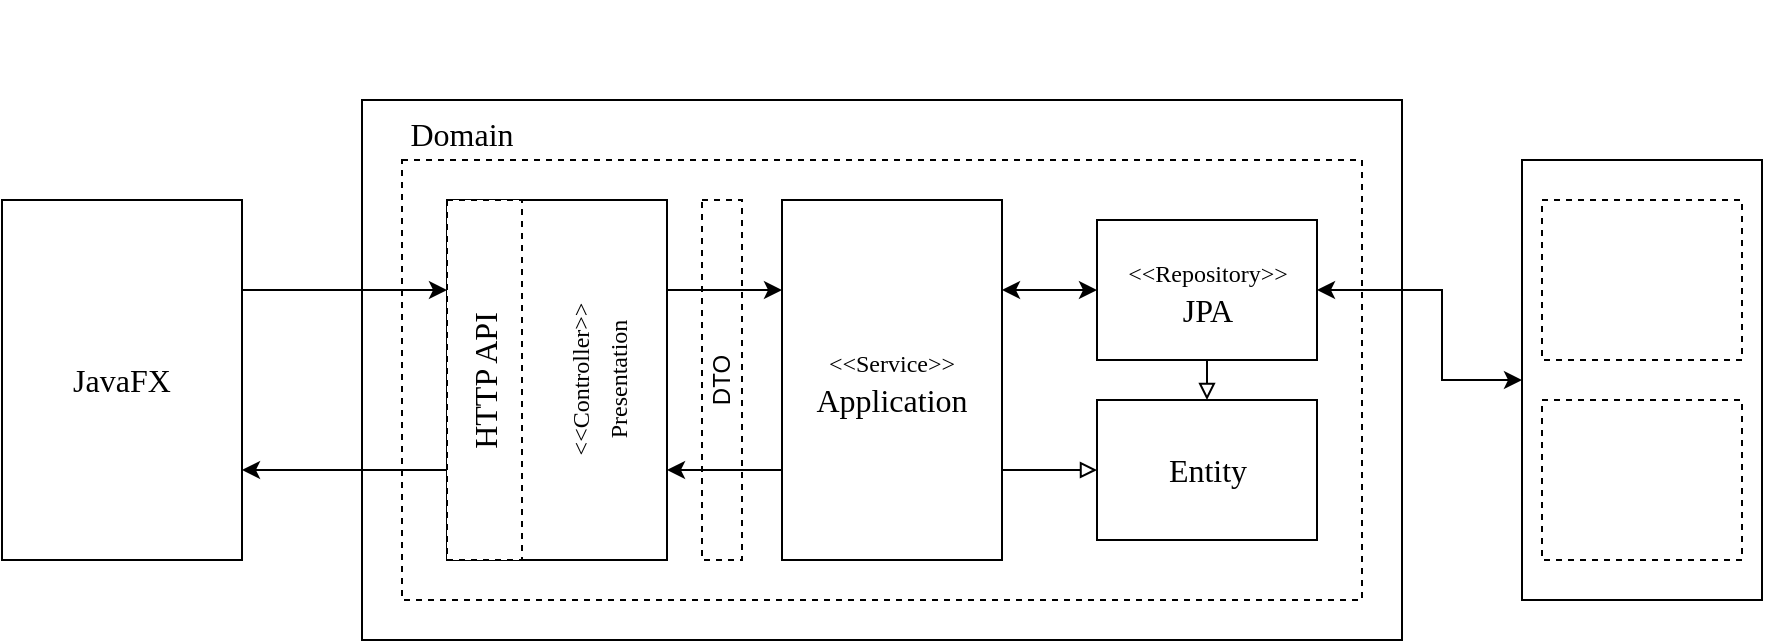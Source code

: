 <mxfile version="14.6.10" type="device"><diagram id="KZFCD3VMA0zW0s_fwpha" name="Page-1"><mxGraphModel dx="1422" dy="674" grid="1" gridSize="10" guides="1" tooltips="1" connect="1" arrows="1" fold="1" page="1" pageScale="1" pageWidth="850" pageHeight="1100" math="0" shadow="0"><root><mxCell id="0"/><mxCell id="1" parent="0"/><mxCell id="MZke3M45A8VyNjGQ3WcQ-5" value="" style="rounded=0;whiteSpace=wrap;html=1;" parent="1" vertex="1"><mxGeometry x="200" y="80" width="520" height="270" as="geometry"/></mxCell><mxCell id="MZke3M45A8VyNjGQ3WcQ-49" value="" style="rounded=0;whiteSpace=wrap;html=1;dashed=1;fontFamily=Noto Sans KR;fontSource=https%3A%2F%2Ffonts.googleapis.com%2Fcss%3Ffamily%3DNoto%2BSans%2BKR;fontSize=14;" parent="1" vertex="1"><mxGeometry x="220" y="110" width="480" height="220" as="geometry"/></mxCell><mxCell id="MZke3M45A8VyNjGQ3WcQ-9" value="" style="rounded=0;whiteSpace=wrap;html=1;" parent="1" vertex="1"><mxGeometry x="780" y="110" width="120" height="220" as="geometry"/></mxCell><mxCell id="MZke3M45A8VyNjGQ3WcQ-11" value="" style="rounded=0;whiteSpace=wrap;html=1;dashed=1;" parent="1" vertex="1"><mxGeometry x="790" y="130" width="100" height="80" as="geometry"/></mxCell><mxCell id="MZke3M45A8VyNjGQ3WcQ-3" value="" style="shape=image;verticalLabelPosition=bottom;labelBackgroundColor=#ffffff;verticalAlign=top;aspect=fixed;imageAspect=0;image=https://spring.io/images/spring-logo-9146a4d3298760c2e7e49595184e1975.svg;" parent="1" vertex="1"><mxGeometry x="210" y="30" width="155.84" height="40" as="geometry"/></mxCell><mxCell id="MZke3M45A8VyNjGQ3WcQ-8" value="" style="shape=image;verticalLabelPosition=bottom;labelBackgroundColor=#ffffff;verticalAlign=top;aspect=fixed;imageAspect=0;image=https://www.h2database.com/html/images/h2-logo-2.png;" parent="1" vertex="1"><mxGeometry x="803.47" y="150" width="73.06" height="40" as="geometry"/></mxCell><mxCell id="MZke3M45A8VyNjGQ3WcQ-14" style="edgeStyle=orthogonalEdgeStyle;rounded=0;orthogonalLoop=1;jettySize=auto;html=1;exitX=1;exitY=0.5;exitDx=0;exitDy=0;fontFamily=Noto Sans KR;fontSource=https%3A%2F%2Ffonts.googleapis.com%2Fcss%3Ffamily%3DNoto%2BSans%2BKR;fontSize=18;startArrow=classic;startFill=1;entryX=0;entryY=0.5;entryDx=0;entryDy=0;" parent="1" source="MZke3M45A8VyNjGQ3WcQ-33" target="MZke3M45A8VyNjGQ3WcQ-9" edge="1"><mxGeometry relative="1" as="geometry"><mxPoint x="650" y="170" as="sourcePoint"/><mxPoint x="690" y="130" as="targetPoint"/><Array as="points"><mxPoint x="740" y="175"/><mxPoint x="740" y="220"/></Array></mxGeometry></mxCell><mxCell id="MZke3M45A8VyNjGQ3WcQ-12" value="" style="rounded=0;whiteSpace=wrap;html=1;dashed=1;" parent="1" vertex="1"><mxGeometry x="790" y="230" width="100" height="80" as="geometry"/></mxCell><mxCell id="MZke3M45A8VyNjGQ3WcQ-6" value="" style="shape=image;verticalLabelPosition=bottom;labelBackgroundColor=#ffffff;verticalAlign=top;aspect=fixed;imageAspect=0;image=https://www.postgresql.org/media/img/about/press/elephant.png;" parent="1" vertex="1"><mxGeometry x="810.93" y="240" width="58.15" height="60" as="geometry"/></mxCell><mxCell id="MZke3M45A8VyNjGQ3WcQ-36" style="edgeStyle=orthogonalEdgeStyle;rounded=0;orthogonalLoop=1;jettySize=auto;html=1;exitX=0;exitY=0.75;exitDx=0;exitDy=0;entryX=1;entryY=0.75;entryDx=0;entryDy=0;fontFamily=Noto Sans KR;fontSource=https%3A%2F%2Ffonts.googleapis.com%2Fcss%3Ffamily%3DNoto%2BSans%2BKR;fontSize=14;startArrow=none;startFill=0;" parent="1" source="MZke3M45A8VyNjGQ3WcQ-17" target="MZke3M45A8VyNjGQ3WcQ-18" edge="1"><mxGeometry relative="1" as="geometry"/></mxCell><mxCell id="MZke3M45A8VyNjGQ3WcQ-42" style="edgeStyle=orthogonalEdgeStyle;rounded=0;orthogonalLoop=1;jettySize=auto;html=1;exitX=1;exitY=0.75;exitDx=0;exitDy=0;entryX=0;entryY=0.5;entryDx=0;entryDy=0;fontFamily=Noto Sans KR;fontSource=https%3A%2F%2Ffonts.googleapis.com%2Fcss%3Ffamily%3DNoto%2BSans%2BKR;fontSize=14;startArrow=none;startFill=0;endArrow=block;endFill=0;" parent="1" source="MZke3M45A8VyNjGQ3WcQ-17" target="MZke3M45A8VyNjGQ3WcQ-19" edge="1"><mxGeometry relative="1" as="geometry"/></mxCell><mxCell id="MZke3M45A8VyNjGQ3WcQ-43" style="edgeStyle=orthogonalEdgeStyle;rounded=0;orthogonalLoop=1;jettySize=auto;html=1;exitX=1;exitY=0.25;exitDx=0;exitDy=0;entryX=0;entryY=0.5;entryDx=0;entryDy=0;fontFamily=Noto Sans KR;fontSource=https%3A%2F%2Ffonts.googleapis.com%2Fcss%3Ffamily%3DNoto%2BSans%2BKR;fontSize=14;startArrow=classic;startFill=1;endArrow=classic;endFill=1;" parent="1" source="MZke3M45A8VyNjGQ3WcQ-17" target="MZke3M45A8VyNjGQ3WcQ-33" edge="1"><mxGeometry relative="1" as="geometry"/></mxCell><mxCell id="MZke3M45A8VyNjGQ3WcQ-17" value="&lt;font data-font-src=&quot;https://fonts.googleapis.com/css?family=Noto+Sans+KR&quot;&gt;&lt;font style=&quot;font-size: 12px&quot;&gt;&amp;lt;&amp;lt;Service&amp;gt;&amp;gt;&lt;/font&gt;&lt;br&gt;Application&lt;br style=&quot;font-size: 16px&quot;&gt;&lt;/font&gt;" style="rounded=0;whiteSpace=wrap;html=1;fontFamily=Noto Sans KR;fontSource=https%3A%2F%2Ffonts.googleapis.com%2Fcss%3Ffamily%3DNoto%2BSans%2BKR;fontSize=16;verticalAlign=middle;horizontal=1;" parent="1" vertex="1"><mxGeometry x="410" y="130" width="110" height="180" as="geometry"/></mxCell><mxCell id="MZke3M45A8VyNjGQ3WcQ-35" style="edgeStyle=orthogonalEdgeStyle;rounded=0;orthogonalLoop=1;jettySize=auto;html=1;exitX=1;exitY=0.25;exitDx=0;exitDy=0;entryX=0;entryY=0.25;entryDx=0;entryDy=0;fontFamily=Noto Sans KR;fontSource=https%3A%2F%2Ffonts.googleapis.com%2Fcss%3Ffamily%3DNoto%2BSans%2BKR;fontSize=14;startArrow=none;startFill=0;" parent="1" source="MZke3M45A8VyNjGQ3WcQ-18" target="MZke3M45A8VyNjGQ3WcQ-17" edge="1"><mxGeometry relative="1" as="geometry"/></mxCell><mxCell id="MZke3M45A8VyNjGQ3WcQ-46" style="edgeStyle=orthogonalEdgeStyle;rounded=0;orthogonalLoop=1;jettySize=auto;html=1;exitX=0;exitY=0.75;exitDx=0;exitDy=0;entryX=1;entryY=0.75;entryDx=0;entryDy=0;fontFamily=Noto Sans KR;fontSource=https%3A%2F%2Ffonts.googleapis.com%2Fcss%3Ffamily%3DNoto%2BSans%2BKR;fontSize=14;startArrow=none;startFill=0;endArrow=classic;endFill=1;" parent="1" source="MZke3M45A8VyNjGQ3WcQ-18" target="MZke3M45A8VyNjGQ3WcQ-21" edge="1"><mxGeometry relative="1" as="geometry"/></mxCell><mxCell id="MZke3M45A8VyNjGQ3WcQ-18" value="&lt;font data-font-src=&quot;https://fonts.googleapis.com/css?family=Noto+Sans+KR&quot; style=&quot;font-size: 12px&quot;&gt;&lt;br&gt;&lt;br&gt;&amp;lt;&amp;lt;Controller&amp;gt;&amp;gt;&lt;br&gt;Presentation&lt;br style=&quot;font-size: 16px&quot;&gt;&lt;/font&gt;" style="rounded=0;whiteSpace=wrap;html=1;fontFamily=Noto Sans KR;fontSource=https%3A%2F%2Ffonts.googleapis.com%2Fcss%3Ffamily%3DNoto%2BSans%2BKR;fontSize=16;verticalAlign=middle;horizontal=0;" parent="1" vertex="1"><mxGeometry x="242.5" y="130" width="110" height="180" as="geometry"/></mxCell><mxCell id="MZke3M45A8VyNjGQ3WcQ-19" value="&lt;font data-font-src=&quot;https://fonts.googleapis.com/css?family=Noto+Sans+KR&quot; style=&quot;font-size: 16px&quot;&gt;Entity&lt;br style=&quot;font-size: 16px&quot;&gt;&lt;/font&gt;" style="rounded=0;whiteSpace=wrap;html=1;fontFamily=Noto Sans KR;fontSource=https%3A%2F%2Ffonts.googleapis.com%2Fcss%3Ffamily%3DNoto%2BSans%2BKR;fontSize=16;verticalAlign=middle;horizontal=1;" parent="1" vertex="1"><mxGeometry x="567.5" y="230" width="110" height="70" as="geometry"/></mxCell><mxCell id="MZke3M45A8VyNjGQ3WcQ-45" style="edgeStyle=orthogonalEdgeStyle;rounded=0;orthogonalLoop=1;jettySize=auto;html=1;exitX=1;exitY=0.25;exitDx=0;exitDy=0;entryX=0;entryY=0.25;entryDx=0;entryDy=0;fontFamily=Noto Sans KR;fontSource=https%3A%2F%2Ffonts.googleapis.com%2Fcss%3Ffamily%3DNoto%2BSans%2BKR;fontSize=14;startArrow=none;startFill=0;endArrow=classic;endFill=1;" parent="1" source="MZke3M45A8VyNjGQ3WcQ-21" target="MZke3M45A8VyNjGQ3WcQ-18" edge="1"><mxGeometry relative="1" as="geometry"/></mxCell><mxCell id="MZke3M45A8VyNjGQ3WcQ-21" value="&lt;font data-font-src=&quot;https://fonts.googleapis.com/css?family=Noto+Sans+KR&quot; style=&quot;font-size: 16px&quot;&gt;JavaFX&lt;br style=&quot;font-size: 16px&quot;&gt;&lt;/font&gt;" style="rounded=0;whiteSpace=wrap;html=1;fontFamily=Noto Sans KR;fontSource=https%3A%2F%2Ffonts.googleapis.com%2Fcss%3Ffamily%3DNoto%2BSans%2BKR;fontSize=16;verticalAlign=middle;horizontal=1;" parent="1" vertex="1"><mxGeometry x="20" y="130" width="120" height="180" as="geometry"/></mxCell><mxCell id="MZke3M45A8VyNjGQ3WcQ-37" style="edgeStyle=orthogonalEdgeStyle;rounded=0;orthogonalLoop=1;jettySize=auto;html=1;exitX=0.5;exitY=1;exitDx=0;exitDy=0;entryX=0.5;entryY=0;entryDx=0;entryDy=0;fontFamily=Noto Sans KR;fontSource=https%3A%2F%2Ffonts.googleapis.com%2Fcss%3Ffamily%3DNoto%2BSans%2BKR;fontSize=14;startArrow=none;startFill=0;endArrow=block;endFill=0;" parent="1" source="MZke3M45A8VyNjGQ3WcQ-33" target="MZke3M45A8VyNjGQ3WcQ-19" edge="1"><mxGeometry relative="1" as="geometry"/></mxCell><mxCell id="MZke3M45A8VyNjGQ3WcQ-33" value="&lt;font data-font-src=&quot;https://fonts.googleapis.com/css?family=Noto+Sans+KR&quot;&gt;&lt;font style=&quot;font-size: 12px&quot;&gt;&amp;lt;&amp;lt;Repository&amp;gt;&amp;gt;&lt;/font&gt;&lt;br&gt;JPA&lt;br style=&quot;font-size: 16px&quot;&gt;&lt;/font&gt;" style="rounded=0;whiteSpace=wrap;html=1;fontFamily=Noto Sans KR;fontSource=https%3A%2F%2Ffonts.googleapis.com%2Fcss%3Ffamily%3DNoto%2BSans%2BKR;fontSize=16;verticalAlign=middle;horizontal=1;" parent="1" vertex="1"><mxGeometry x="567.5" y="140" width="110" height="70" as="geometry"/></mxCell><mxCell id="MZke3M45A8VyNjGQ3WcQ-47" value="&lt;font data-font-src=&quot;https://fonts.googleapis.com/css?family=Noto+Sans+KR&quot; style=&quot;font-size: 16px&quot;&gt;HTTP API&lt;br style=&quot;font-size: 16px&quot;&gt;&lt;/font&gt;" style="rounded=0;whiteSpace=wrap;html=1;fontFamily=Noto Sans KR;fontSource=https%3A%2F%2Ffonts.googleapis.com%2Fcss%3Ffamily%3DNoto%2BSans%2BKR;fontSize=16;verticalAlign=middle;horizontal=0;dashed=1;" parent="1" vertex="1"><mxGeometry x="242.5" y="130" width="37.5" height="180" as="geometry"/></mxCell><mxCell id="MZke3M45A8VyNjGQ3WcQ-50" value="Domain" style="text;html=1;strokeColor=none;fillColor=none;align=center;verticalAlign=middle;whiteSpace=wrap;rounded=0;dashed=1;fontFamily=Noto Sans KR;fontSource=https%3A%2F%2Ffonts.googleapis.com%2Fcss%3Ffamily%3DNoto%2BSans%2BKR;fontSize=16;" parent="1" vertex="1"><mxGeometry x="230" y="87" width="40" height="20" as="geometry"/></mxCell><mxCell id="3MmyzN4yVMr50XIQILw0-1" value="DTO" style="rounded=0;whiteSpace=wrap;html=1;fillColor=none;horizontal=0;dashed=1;" vertex="1" parent="1"><mxGeometry x="370" y="130" width="20" height="180" as="geometry"/></mxCell></root></mxGraphModel></diagram></mxfile>
